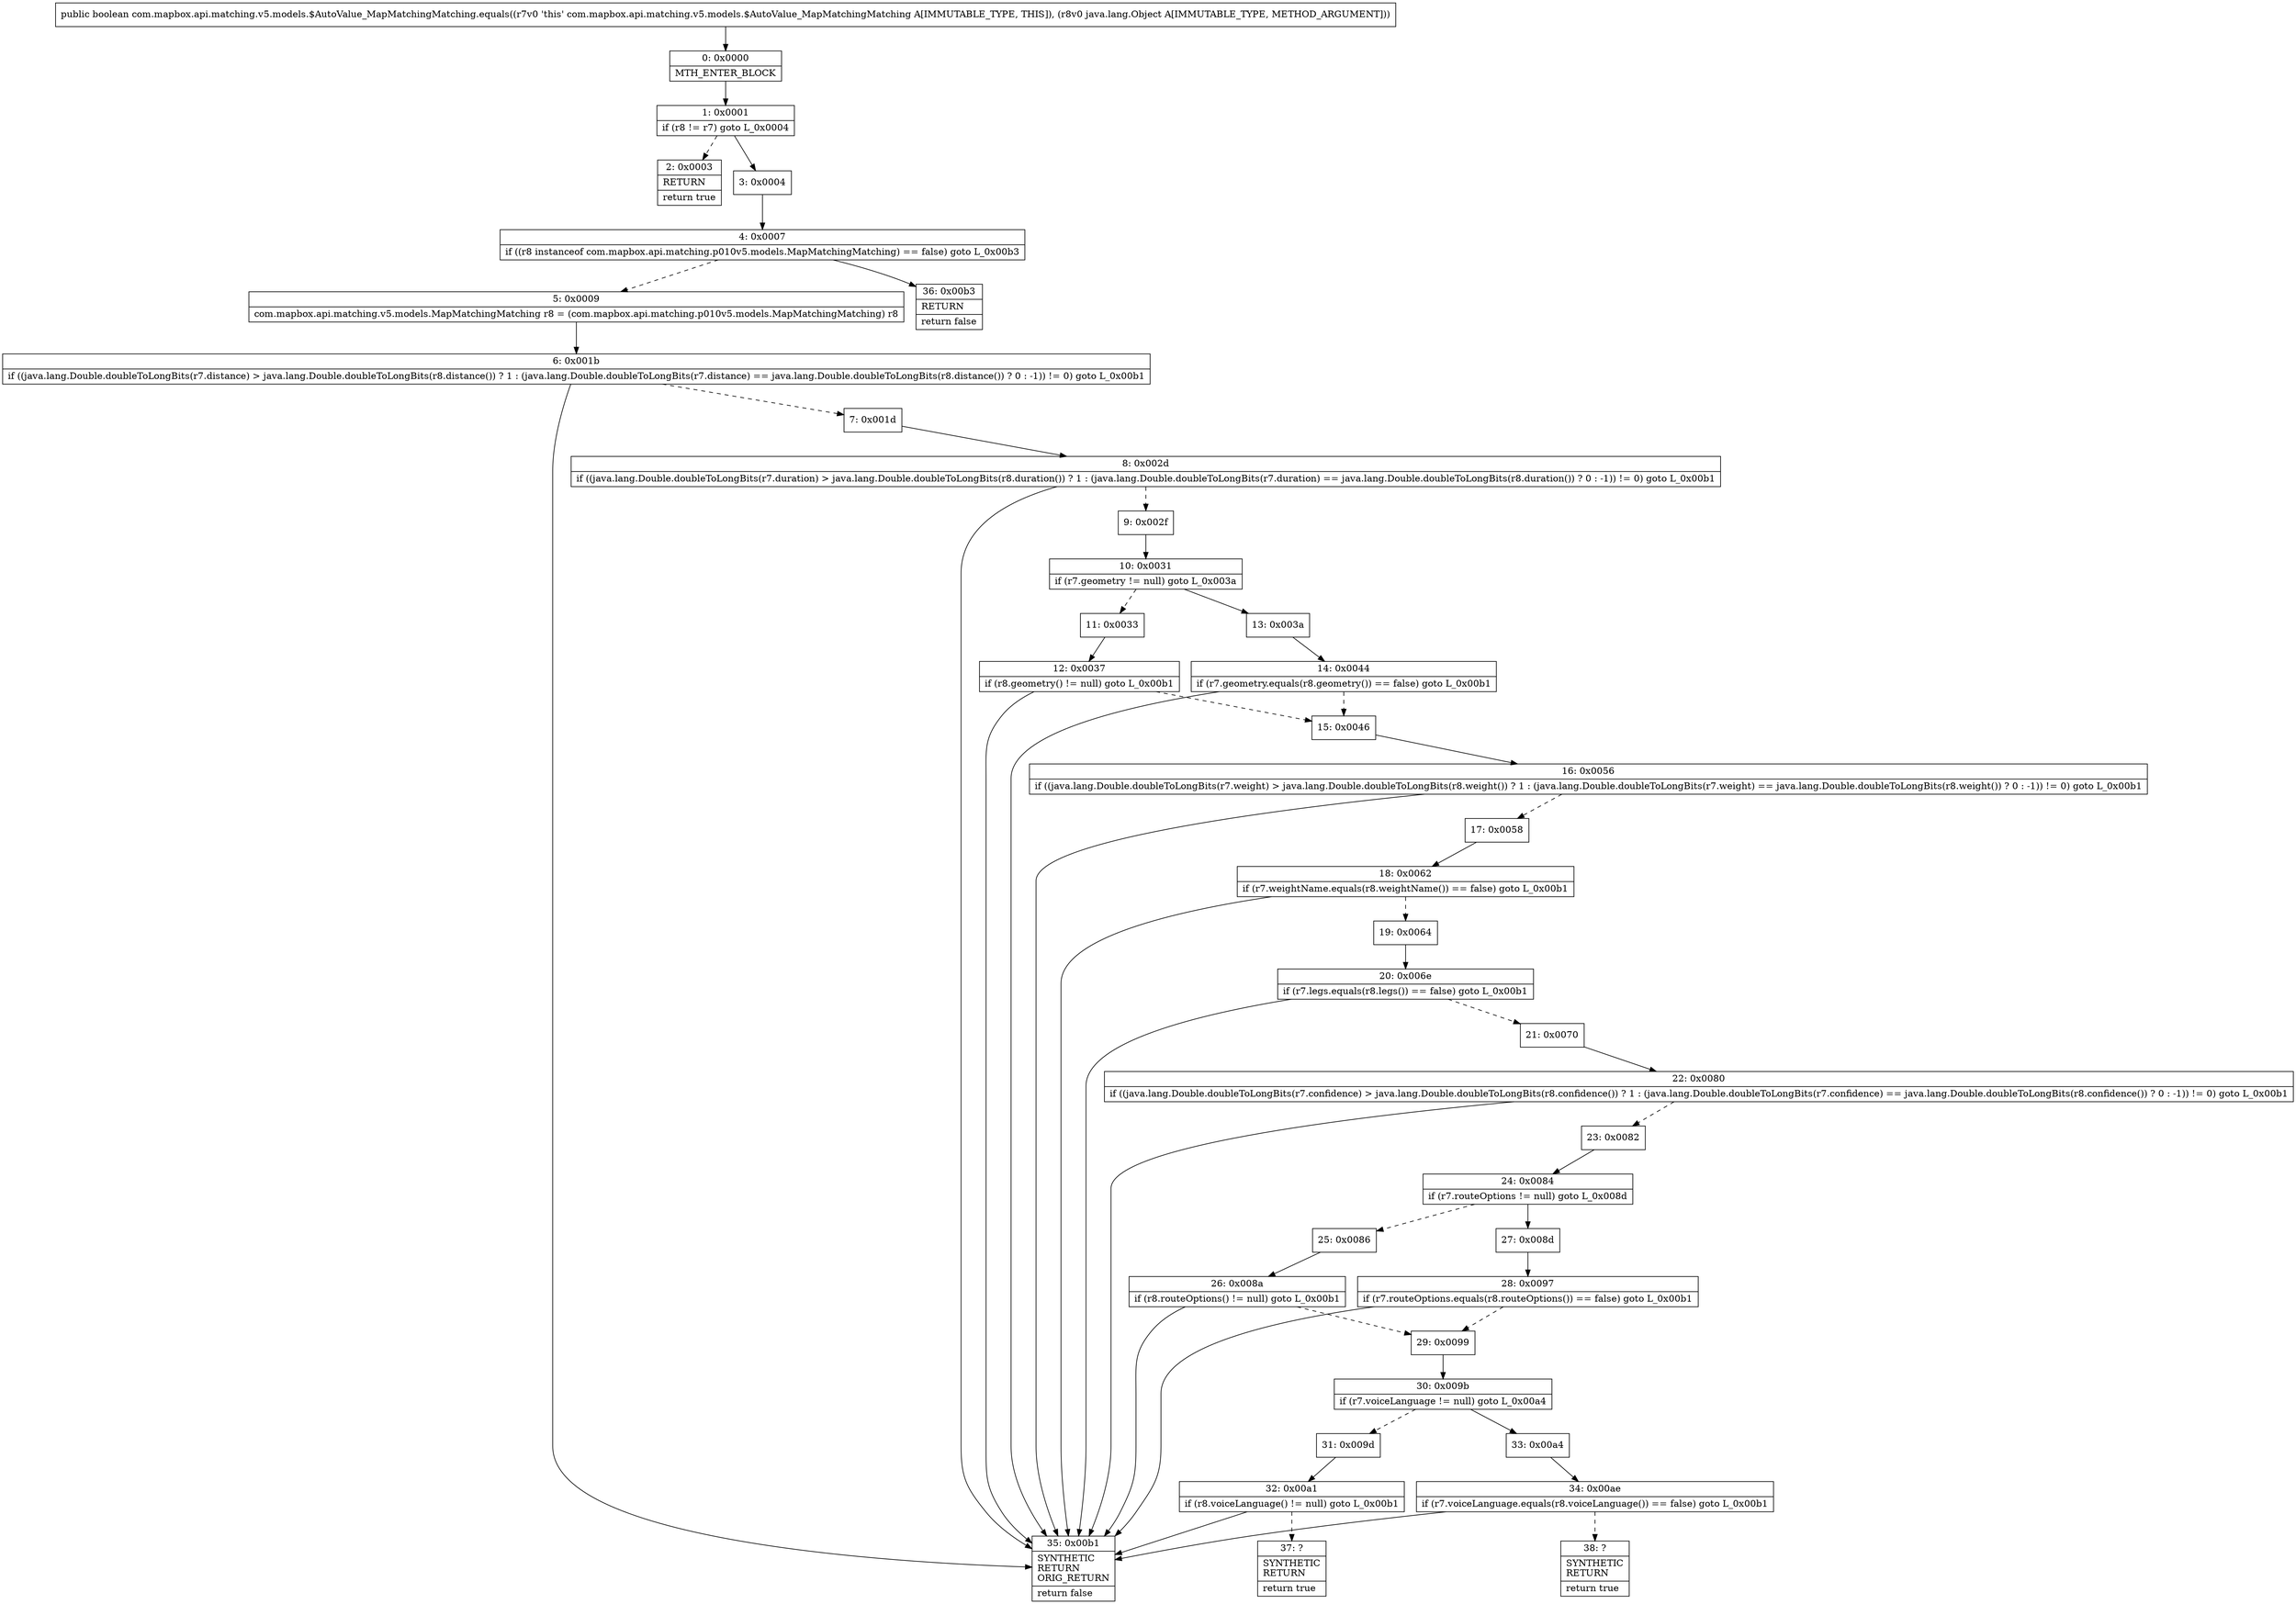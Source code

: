 digraph "CFG forcom.mapbox.api.matching.v5.models.$AutoValue_MapMatchingMatching.equals(Ljava\/lang\/Object;)Z" {
Node_0 [shape=record,label="{0\:\ 0x0000|MTH_ENTER_BLOCK\l}"];
Node_1 [shape=record,label="{1\:\ 0x0001|if (r8 != r7) goto L_0x0004\l}"];
Node_2 [shape=record,label="{2\:\ 0x0003|RETURN\l|return true\l}"];
Node_3 [shape=record,label="{3\:\ 0x0004}"];
Node_4 [shape=record,label="{4\:\ 0x0007|if ((r8 instanceof com.mapbox.api.matching.p010v5.models.MapMatchingMatching) == false) goto L_0x00b3\l}"];
Node_5 [shape=record,label="{5\:\ 0x0009|com.mapbox.api.matching.v5.models.MapMatchingMatching r8 = (com.mapbox.api.matching.p010v5.models.MapMatchingMatching) r8\l}"];
Node_6 [shape=record,label="{6\:\ 0x001b|if ((java.lang.Double.doubleToLongBits(r7.distance) \> java.lang.Double.doubleToLongBits(r8.distance()) ? 1 : (java.lang.Double.doubleToLongBits(r7.distance) == java.lang.Double.doubleToLongBits(r8.distance()) ? 0 : \-1)) != 0) goto L_0x00b1\l}"];
Node_7 [shape=record,label="{7\:\ 0x001d}"];
Node_8 [shape=record,label="{8\:\ 0x002d|if ((java.lang.Double.doubleToLongBits(r7.duration) \> java.lang.Double.doubleToLongBits(r8.duration()) ? 1 : (java.lang.Double.doubleToLongBits(r7.duration) == java.lang.Double.doubleToLongBits(r8.duration()) ? 0 : \-1)) != 0) goto L_0x00b1\l}"];
Node_9 [shape=record,label="{9\:\ 0x002f}"];
Node_10 [shape=record,label="{10\:\ 0x0031|if (r7.geometry != null) goto L_0x003a\l}"];
Node_11 [shape=record,label="{11\:\ 0x0033}"];
Node_12 [shape=record,label="{12\:\ 0x0037|if (r8.geometry() != null) goto L_0x00b1\l}"];
Node_13 [shape=record,label="{13\:\ 0x003a}"];
Node_14 [shape=record,label="{14\:\ 0x0044|if (r7.geometry.equals(r8.geometry()) == false) goto L_0x00b1\l}"];
Node_15 [shape=record,label="{15\:\ 0x0046}"];
Node_16 [shape=record,label="{16\:\ 0x0056|if ((java.lang.Double.doubleToLongBits(r7.weight) \> java.lang.Double.doubleToLongBits(r8.weight()) ? 1 : (java.lang.Double.doubleToLongBits(r7.weight) == java.lang.Double.doubleToLongBits(r8.weight()) ? 0 : \-1)) != 0) goto L_0x00b1\l}"];
Node_17 [shape=record,label="{17\:\ 0x0058}"];
Node_18 [shape=record,label="{18\:\ 0x0062|if (r7.weightName.equals(r8.weightName()) == false) goto L_0x00b1\l}"];
Node_19 [shape=record,label="{19\:\ 0x0064}"];
Node_20 [shape=record,label="{20\:\ 0x006e|if (r7.legs.equals(r8.legs()) == false) goto L_0x00b1\l}"];
Node_21 [shape=record,label="{21\:\ 0x0070}"];
Node_22 [shape=record,label="{22\:\ 0x0080|if ((java.lang.Double.doubleToLongBits(r7.confidence) \> java.lang.Double.doubleToLongBits(r8.confidence()) ? 1 : (java.lang.Double.doubleToLongBits(r7.confidence) == java.lang.Double.doubleToLongBits(r8.confidence()) ? 0 : \-1)) != 0) goto L_0x00b1\l}"];
Node_23 [shape=record,label="{23\:\ 0x0082}"];
Node_24 [shape=record,label="{24\:\ 0x0084|if (r7.routeOptions != null) goto L_0x008d\l}"];
Node_25 [shape=record,label="{25\:\ 0x0086}"];
Node_26 [shape=record,label="{26\:\ 0x008a|if (r8.routeOptions() != null) goto L_0x00b1\l}"];
Node_27 [shape=record,label="{27\:\ 0x008d}"];
Node_28 [shape=record,label="{28\:\ 0x0097|if (r7.routeOptions.equals(r8.routeOptions()) == false) goto L_0x00b1\l}"];
Node_29 [shape=record,label="{29\:\ 0x0099}"];
Node_30 [shape=record,label="{30\:\ 0x009b|if (r7.voiceLanguage != null) goto L_0x00a4\l}"];
Node_31 [shape=record,label="{31\:\ 0x009d}"];
Node_32 [shape=record,label="{32\:\ 0x00a1|if (r8.voiceLanguage() != null) goto L_0x00b1\l}"];
Node_33 [shape=record,label="{33\:\ 0x00a4}"];
Node_34 [shape=record,label="{34\:\ 0x00ae|if (r7.voiceLanguage.equals(r8.voiceLanguage()) == false) goto L_0x00b1\l}"];
Node_35 [shape=record,label="{35\:\ 0x00b1|SYNTHETIC\lRETURN\lORIG_RETURN\l|return false\l}"];
Node_36 [shape=record,label="{36\:\ 0x00b3|RETURN\l|return false\l}"];
Node_37 [shape=record,label="{37\:\ ?|SYNTHETIC\lRETURN\l|return true\l}"];
Node_38 [shape=record,label="{38\:\ ?|SYNTHETIC\lRETURN\l|return true\l}"];
MethodNode[shape=record,label="{public boolean com.mapbox.api.matching.v5.models.$AutoValue_MapMatchingMatching.equals((r7v0 'this' com.mapbox.api.matching.v5.models.$AutoValue_MapMatchingMatching A[IMMUTABLE_TYPE, THIS]), (r8v0 java.lang.Object A[IMMUTABLE_TYPE, METHOD_ARGUMENT])) }"];
MethodNode -> Node_0;
Node_0 -> Node_1;
Node_1 -> Node_2[style=dashed];
Node_1 -> Node_3;
Node_3 -> Node_4;
Node_4 -> Node_5[style=dashed];
Node_4 -> Node_36;
Node_5 -> Node_6;
Node_6 -> Node_7[style=dashed];
Node_6 -> Node_35;
Node_7 -> Node_8;
Node_8 -> Node_9[style=dashed];
Node_8 -> Node_35;
Node_9 -> Node_10;
Node_10 -> Node_11[style=dashed];
Node_10 -> Node_13;
Node_11 -> Node_12;
Node_12 -> Node_35;
Node_12 -> Node_15[style=dashed];
Node_13 -> Node_14;
Node_14 -> Node_15[style=dashed];
Node_14 -> Node_35;
Node_15 -> Node_16;
Node_16 -> Node_17[style=dashed];
Node_16 -> Node_35;
Node_17 -> Node_18;
Node_18 -> Node_19[style=dashed];
Node_18 -> Node_35;
Node_19 -> Node_20;
Node_20 -> Node_21[style=dashed];
Node_20 -> Node_35;
Node_21 -> Node_22;
Node_22 -> Node_23[style=dashed];
Node_22 -> Node_35;
Node_23 -> Node_24;
Node_24 -> Node_25[style=dashed];
Node_24 -> Node_27;
Node_25 -> Node_26;
Node_26 -> Node_35;
Node_26 -> Node_29[style=dashed];
Node_27 -> Node_28;
Node_28 -> Node_29[style=dashed];
Node_28 -> Node_35;
Node_29 -> Node_30;
Node_30 -> Node_31[style=dashed];
Node_30 -> Node_33;
Node_31 -> Node_32;
Node_32 -> Node_35;
Node_32 -> Node_37[style=dashed];
Node_33 -> Node_34;
Node_34 -> Node_35;
Node_34 -> Node_38[style=dashed];
}

